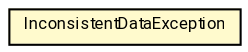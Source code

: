 #!/usr/local/bin/dot
#
# Class diagram 
# Generated by UMLGraph version R5_7_2-60-g0e99a6 (http://www.spinellis.gr/umlgraph/)
#

digraph G {
	graph [fontnames="svg"]
	edge [fontname="Roboto",fontsize=7,labelfontname="Roboto",labelfontsize=7,color="black"];
	node [fontname="Roboto",fontcolor="black",fontsize=8,shape=plaintext,margin=0,width=0,height=0];
	nodesep=0.15;
	ranksep=0.25;
	rankdir=LR;
	// de.lmu.ifi.dbs.elki.utilities.exceptions.InconsistentDataException
	c5209665 [label=<<table title="de.lmu.ifi.dbs.elki.utilities.exceptions.InconsistentDataException" border="0" cellborder="1" cellspacing="0" cellpadding="2" bgcolor="lemonChiffon" href="InconsistentDataException.html" target="_parent">
		<tr><td><table border="0" cellspacing="0" cellpadding="1">
		<tr><td align="center" balign="center"> <font face="Roboto">InconsistentDataException</font> </td></tr>
		</table></td></tr>
		</table>>, URL="InconsistentDataException.html"];
}

